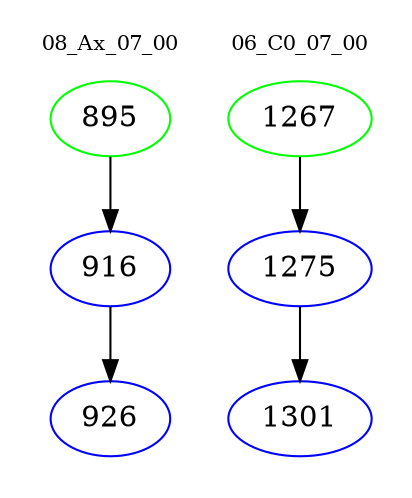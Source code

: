 digraph{
subgraph cluster_0 {
color = white
label = "08_Ax_07_00";
fontsize=10;
T0_895 [label="895", color="green"]
T0_895 -> T0_916 [color="black"]
T0_916 [label="916", color="blue"]
T0_916 -> T0_926 [color="black"]
T0_926 [label="926", color="blue"]
}
subgraph cluster_1 {
color = white
label = "06_C0_07_00";
fontsize=10;
T1_1267 [label="1267", color="green"]
T1_1267 -> T1_1275 [color="black"]
T1_1275 [label="1275", color="blue"]
T1_1275 -> T1_1301 [color="black"]
T1_1301 [label="1301", color="blue"]
}
}
